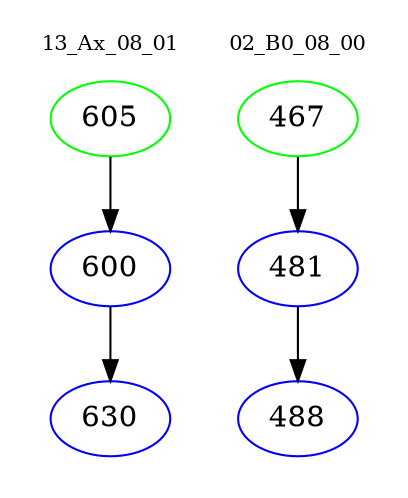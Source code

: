 digraph{
subgraph cluster_0 {
color = white
label = "13_Ax_08_01";
fontsize=10;
T0_605 [label="605", color="green"]
T0_605 -> T0_600 [color="black"]
T0_600 [label="600", color="blue"]
T0_600 -> T0_630 [color="black"]
T0_630 [label="630", color="blue"]
}
subgraph cluster_1 {
color = white
label = "02_B0_08_00";
fontsize=10;
T1_467 [label="467", color="green"]
T1_467 -> T1_481 [color="black"]
T1_481 [label="481", color="blue"]
T1_481 -> T1_488 [color="black"]
T1_488 [label="488", color="blue"]
}
}
